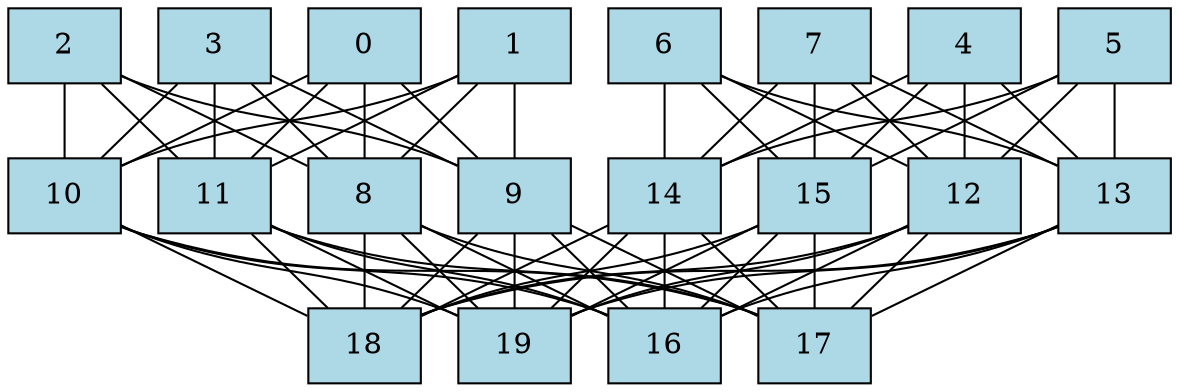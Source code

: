 graph {
sw0 [style=filled,fillcolor="lightblue",shape=rect,label="0"];
sw1 [style=filled,fillcolor="lightblue",shape=rect,label="1"];
sw2 [style=filled,fillcolor="lightblue",shape=rect,label="2"];
sw3 [style=filled,fillcolor="lightblue",shape=rect,label="3"];
sw4 [style=filled,fillcolor="lightblue",shape=rect,label="4"];
sw5 [style=filled,fillcolor="lightblue",shape=rect,label="5"];
sw6 [style=filled,fillcolor="lightblue",shape=rect,label="6"];
sw7 [style=filled,fillcolor="lightblue",shape=rect,label="7"];
sw8 [style=filled,fillcolor="lightblue",shape=rect,label="8"];
sw9 [style=filled,fillcolor="lightblue",shape=rect,label="9"];
sw10 [style=filled,fillcolor="lightblue",shape=rect,label="10"];
sw11 [style=filled,fillcolor="lightblue",shape=rect,label="11"];
sw12 [style=filled,fillcolor="lightblue",shape=rect,label="12"];
sw13 [style=filled,fillcolor="lightblue",shape=rect,label="13"];
sw14 [style=filled,fillcolor="lightblue",shape=rect,label="14"];
sw15 [style=filled,fillcolor="lightblue",shape=rect,label="15"];
sw16 [style=filled,fillcolor="lightblue",shape=rect,label="16"];
sw17 [style=filled,fillcolor="lightblue",shape=rect,label="17"];
sw18 [style=filled,fillcolor="lightblue",shape=rect,label="18"];
sw19 [style=filled,fillcolor="lightblue",shape=rect,label="19"];

edge[];
sw0--sw8;
sw0--sw9;
sw0--sw10;
sw0--sw11;
sw1--sw8;
sw1--sw9;
sw1--sw10;
sw1--sw11;
sw2--sw8;
sw2--sw9;
sw2--sw10;
sw2--sw11;
sw3--sw8;
sw3--sw9;
sw3--sw10;
sw3--sw11;
sw4--sw12;
sw4--sw13;
sw4--sw14;
sw4--sw15;
sw5--sw12;
sw5--sw13;
sw5--sw14;
sw5--sw15;
sw6--sw12;
sw6--sw13;
sw6--sw14;
sw6--sw15;
sw7--sw12;
sw7--sw13;
sw7--sw14;
sw7--sw15;
sw8--sw16;
sw8--sw17;
sw8--sw18;
sw8--sw19;
sw9--sw16;
sw9--sw17;
sw9--sw18;
sw9--sw19;
sw10--sw16;
sw10--sw17;
sw10--sw18;
sw10--sw19;
sw11--sw16;
sw11--sw17;
sw11--sw18;
sw11--sw19;
sw12--sw16;
sw12--sw17;
sw12--sw18;
sw12--sw19;
sw13--sw16;
sw13--sw17;
sw13--sw18;
sw13--sw19;
sw14--sw16;
sw14--sw17;
sw14--sw18;
sw14--sw19;
sw15--sw16;
sw15--sw17;
sw15--sw18;
sw15--sw19;

}